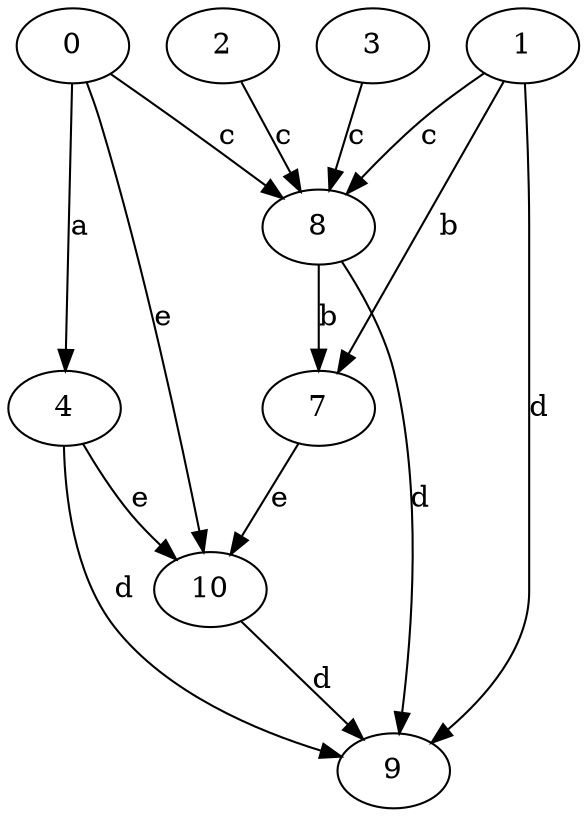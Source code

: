 strict digraph  {
2;
3;
4;
0;
7;
8;
1;
9;
10;
2 -> 8  [label=c];
3 -> 8  [label=c];
4 -> 9  [label=d];
4 -> 10  [label=e];
0 -> 4  [label=a];
0 -> 8  [label=c];
0 -> 10  [label=e];
7 -> 10  [label=e];
8 -> 7  [label=b];
8 -> 9  [label=d];
1 -> 7  [label=b];
1 -> 8  [label=c];
1 -> 9  [label=d];
10 -> 9  [label=d];
}
